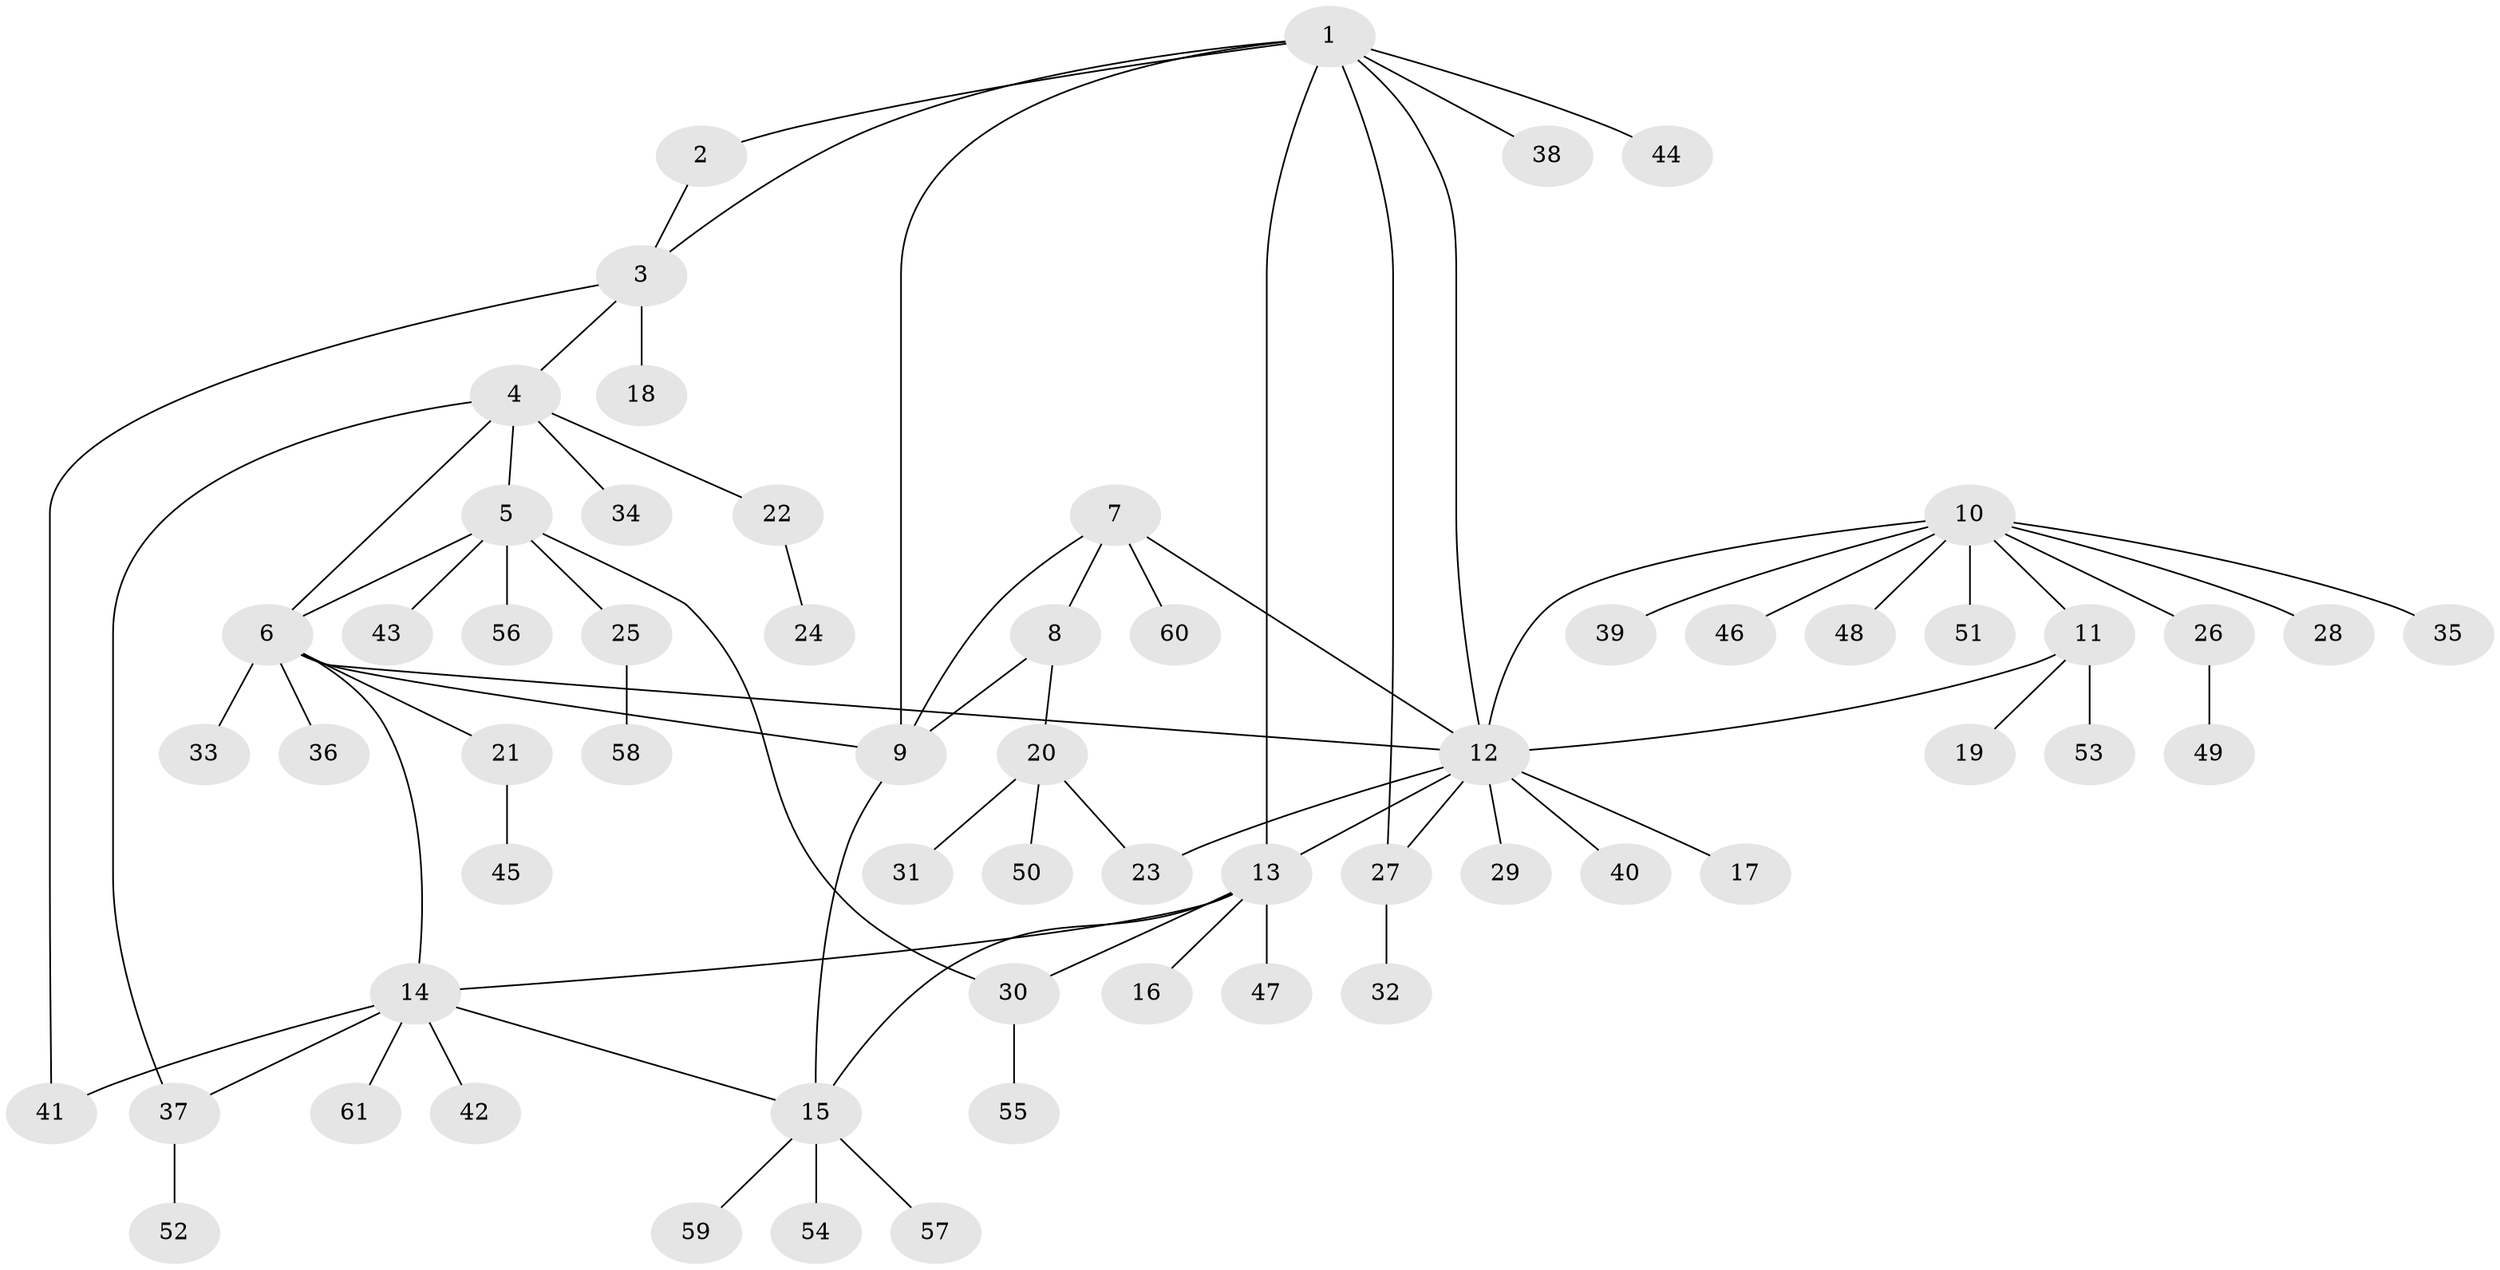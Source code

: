 // coarse degree distribution, {14: 0.023809523809523808, 2: 0.09523809523809523, 5: 0.047619047619047616, 6: 0.09523809523809523, 8: 0.023809523809523808, 3: 0.09523809523809523, 9: 0.023809523809523808, 1: 0.5952380952380952}
// Generated by graph-tools (version 1.1) at 2025/19/03/04/25 18:19:55]
// undirected, 61 vertices, 76 edges
graph export_dot {
graph [start="1"]
  node [color=gray90,style=filled];
  1;
  2;
  3;
  4;
  5;
  6;
  7;
  8;
  9;
  10;
  11;
  12;
  13;
  14;
  15;
  16;
  17;
  18;
  19;
  20;
  21;
  22;
  23;
  24;
  25;
  26;
  27;
  28;
  29;
  30;
  31;
  32;
  33;
  34;
  35;
  36;
  37;
  38;
  39;
  40;
  41;
  42;
  43;
  44;
  45;
  46;
  47;
  48;
  49;
  50;
  51;
  52;
  53;
  54;
  55;
  56;
  57;
  58;
  59;
  60;
  61;
  1 -- 2;
  1 -- 3;
  1 -- 9;
  1 -- 12;
  1 -- 13;
  1 -- 27;
  1 -- 38;
  1 -- 44;
  2 -- 3;
  3 -- 4;
  3 -- 18;
  3 -- 41;
  4 -- 5;
  4 -- 6;
  4 -- 22;
  4 -- 34;
  4 -- 37;
  5 -- 6;
  5 -- 25;
  5 -- 30;
  5 -- 43;
  5 -- 56;
  6 -- 9;
  6 -- 12;
  6 -- 14;
  6 -- 21;
  6 -- 33;
  6 -- 36;
  7 -- 8;
  7 -- 9;
  7 -- 12;
  7 -- 60;
  8 -- 9;
  8 -- 20;
  9 -- 15;
  10 -- 11;
  10 -- 12;
  10 -- 26;
  10 -- 28;
  10 -- 35;
  10 -- 39;
  10 -- 46;
  10 -- 48;
  10 -- 51;
  11 -- 12;
  11 -- 19;
  11 -- 53;
  12 -- 13;
  12 -- 17;
  12 -- 23;
  12 -- 27;
  12 -- 29;
  12 -- 40;
  13 -- 14;
  13 -- 15;
  13 -- 16;
  13 -- 30;
  13 -- 47;
  14 -- 15;
  14 -- 37;
  14 -- 41;
  14 -- 42;
  14 -- 61;
  15 -- 54;
  15 -- 57;
  15 -- 59;
  20 -- 23;
  20 -- 31;
  20 -- 50;
  21 -- 45;
  22 -- 24;
  25 -- 58;
  26 -- 49;
  27 -- 32;
  30 -- 55;
  37 -- 52;
}
